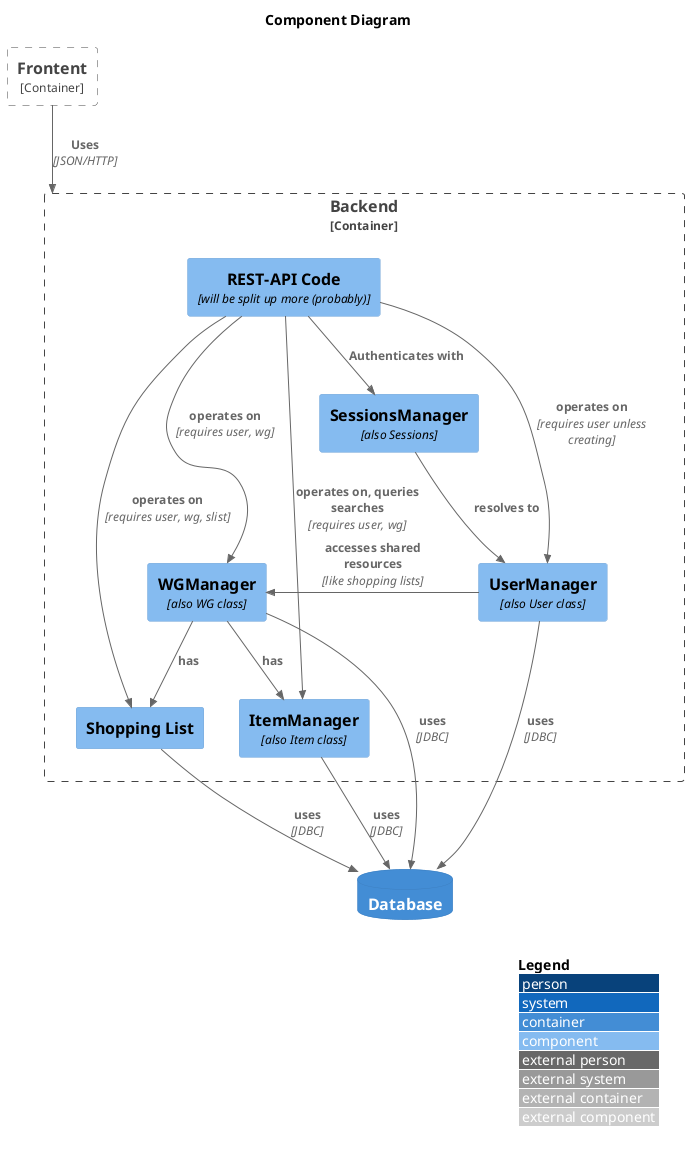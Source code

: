 @startuml components
!include <c4/C4_Component.puml> 

LAYOUT_WITH_LEGEND()

title Component Diagram

Container_Boundary(pwa, "Frontent"){

}

ContainerDb(db, "Database")

Container_Boundary(backend, "Backend"){
    Component(rest, "REST-API Code", "will be split up more (probably)")

    Component(users, "UserManager", "also User class")
    Component(sessions, "SessionsManager", "also Sessions")

    Component(wg, "WGManager", "also WG class")
    Component(slist, "Shopping List")

    Component(items, "ItemManager", "also Item class")

    ' these are for data hierarchy
    Rel(rest, sessions, "Authenticates with")
    Rel(sessions, users, "resolves to")

    Rel_Neighbor(users, wg, "accesses shared resources", "like shopping lists")
    Rel(wg, slist, "has")
    Rel(wg, items, "has")

    ' and these for what actually interacts with which parts, somewhat messy
    Rel(rest, users, "operates on", "requires user unless creating")
    Rel(rest, wg, "operates on", "requires user, wg")
    Rel(rest, items, "operates on, queries searches", "requires user, wg")
    Rel(rest, slist, "operates on", "requires user, wg, slist")

    ' and all the DB connections
    Rel(users, db, "uses", "JDBC")
    Rel(wg, db, "uses", "JDBC")
    Rel(slist, db, "uses", "JDBC")
    Rel(items, db, "uses", "JDBC")

    ' Sessions might also be included in the DB, but don't have to be for now

}

Rel(pwa, backend, "Uses", "JSON/HTTP")


@enduml